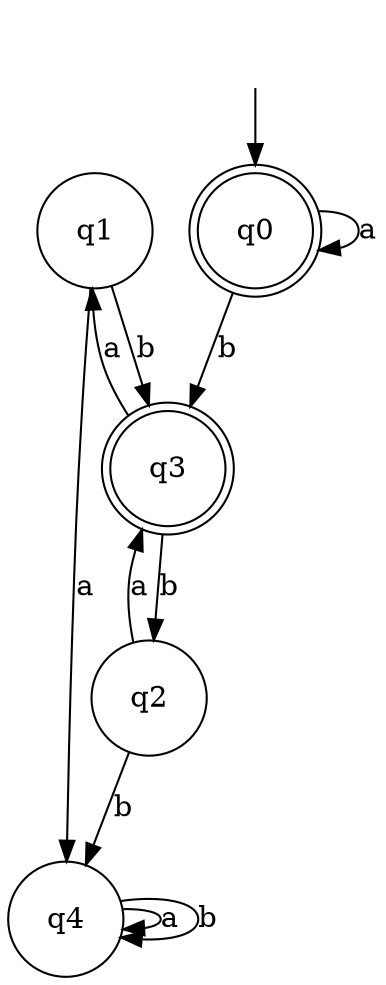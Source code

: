digraph Automaton {

q1 [shape = circle, label=<<TABLE BORDER="0" CELLBORDER="0" CELLSPACING="0"><TR><TD>q1</TD></TR></TABLE>>];

q2 [shape = circle, label=<<TABLE BORDER="0" CELLBORDER="0" CELLSPACING="0"><TR><TD>q2</TD></TR></TABLE>>];

q3 [shape = doublecircle, label=<<TABLE BORDER="0" CELLBORDER="0" CELLSPACING="0"><TR><TD>q3</TD></TR></TABLE>>];

q4 [shape = circle, label=<<TABLE BORDER="0" CELLBORDER="0" CELLSPACING="0"><TR><TD>q4</TD></TR></TABLE>>];

_nil [style = invis, label=<<TABLE BORDER="0" CELLBORDER="" CELLSPACING="0"><TR><TD>_nil</TD></TR></TABLE>>];

q0 [shape = doublecircle, label=<<TABLE BORDER="0" CELLBORDER="0" CELLSPACING="0"><TR><TD>q0</TD></TR></TABLE>>];

q0->q0 [label="a"];

q4->q4 [label="a"];

q4->q4 [label="b"];

q3->q2 [label="b"];

q3->q1 [label="a"];

_nil -> q0 [];

q1->q3 [label="b"];

q2->q4 [label="b"];

q2->q3 [label="a"];

q0->q3 [label="b"];

q1->q4 [label="a"];

}
